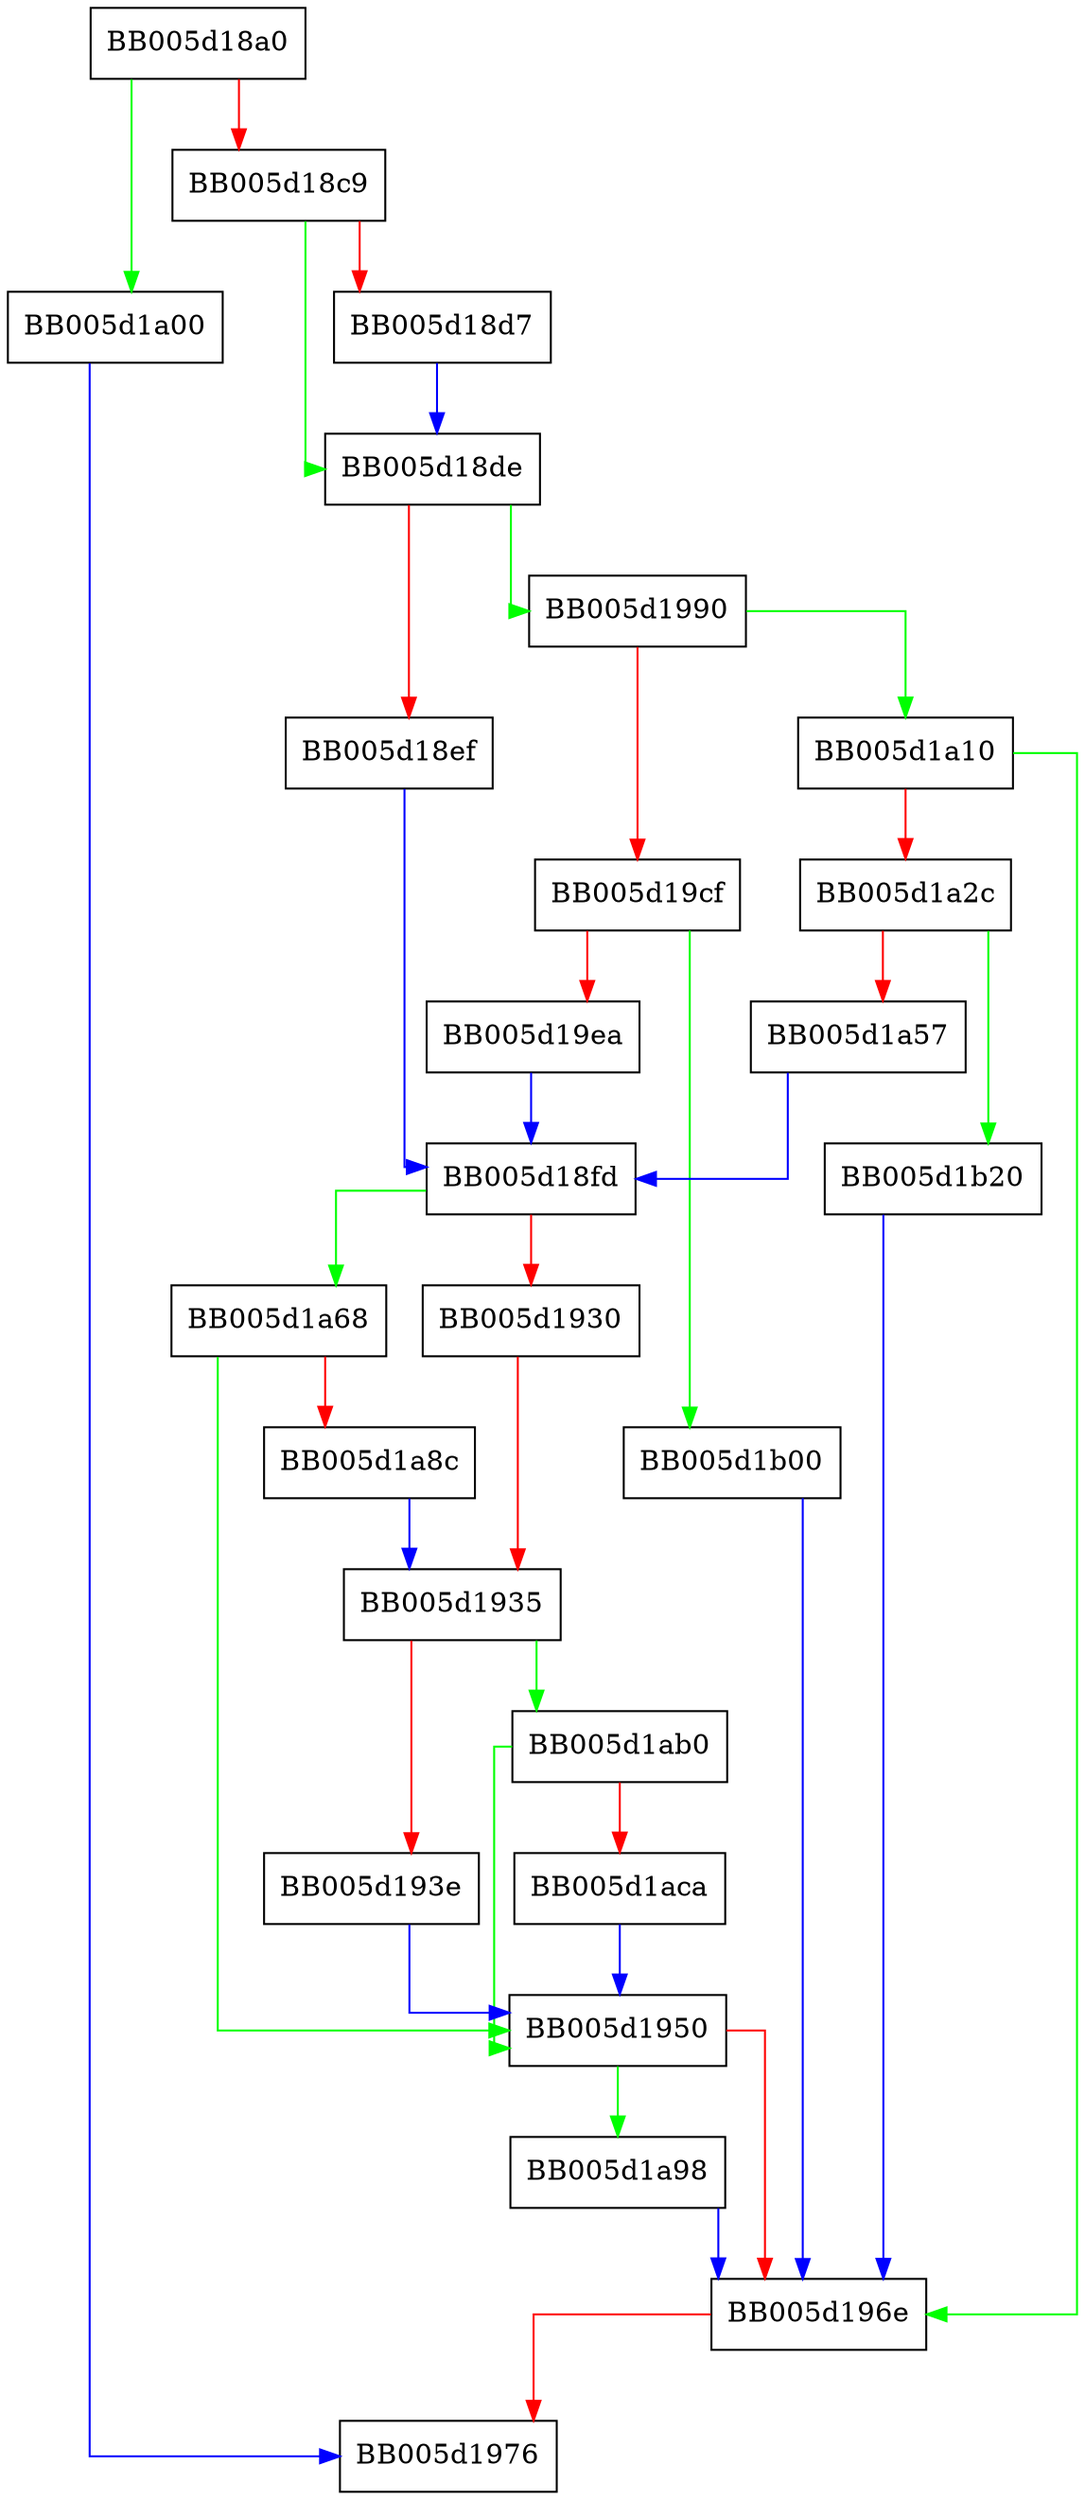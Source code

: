 digraph EVP_PKEY_print_params_fp {
  node [shape="box"];
  graph [splines=ortho];
  BB005d18a0 -> BB005d1a00 [color="green"];
  BB005d18a0 -> BB005d18c9 [color="red"];
  BB005d18c9 -> BB005d18de [color="green"];
  BB005d18c9 -> BB005d18d7 [color="red"];
  BB005d18d7 -> BB005d18de [color="blue"];
  BB005d18de -> BB005d1990 [color="green"];
  BB005d18de -> BB005d18ef [color="red"];
  BB005d18ef -> BB005d18fd [color="blue"];
  BB005d18fd -> BB005d1a68 [color="green"];
  BB005d18fd -> BB005d1930 [color="red"];
  BB005d1930 -> BB005d1935 [color="red"];
  BB005d1935 -> BB005d1ab0 [color="green"];
  BB005d1935 -> BB005d193e [color="red"];
  BB005d193e -> BB005d1950 [color="blue"];
  BB005d1950 -> BB005d1a98 [color="green"];
  BB005d1950 -> BB005d196e [color="red"];
  BB005d196e -> BB005d1976 [color="red"];
  BB005d1990 -> BB005d1a10 [color="green"];
  BB005d1990 -> BB005d19cf [color="red"];
  BB005d19cf -> BB005d1b00 [color="green"];
  BB005d19cf -> BB005d19ea [color="red"];
  BB005d19ea -> BB005d18fd [color="blue"];
  BB005d1a00 -> BB005d1976 [color="blue"];
  BB005d1a10 -> BB005d196e [color="green"];
  BB005d1a10 -> BB005d1a2c [color="red"];
  BB005d1a2c -> BB005d1b20 [color="green"];
  BB005d1a2c -> BB005d1a57 [color="red"];
  BB005d1a57 -> BB005d18fd [color="blue"];
  BB005d1a68 -> BB005d1950 [color="green"];
  BB005d1a68 -> BB005d1a8c [color="red"];
  BB005d1a8c -> BB005d1935 [color="blue"];
  BB005d1a98 -> BB005d196e [color="blue"];
  BB005d1ab0 -> BB005d1950 [color="green"];
  BB005d1ab0 -> BB005d1aca [color="red"];
  BB005d1aca -> BB005d1950 [color="blue"];
  BB005d1b00 -> BB005d196e [color="blue"];
  BB005d1b20 -> BB005d196e [color="blue"];
}